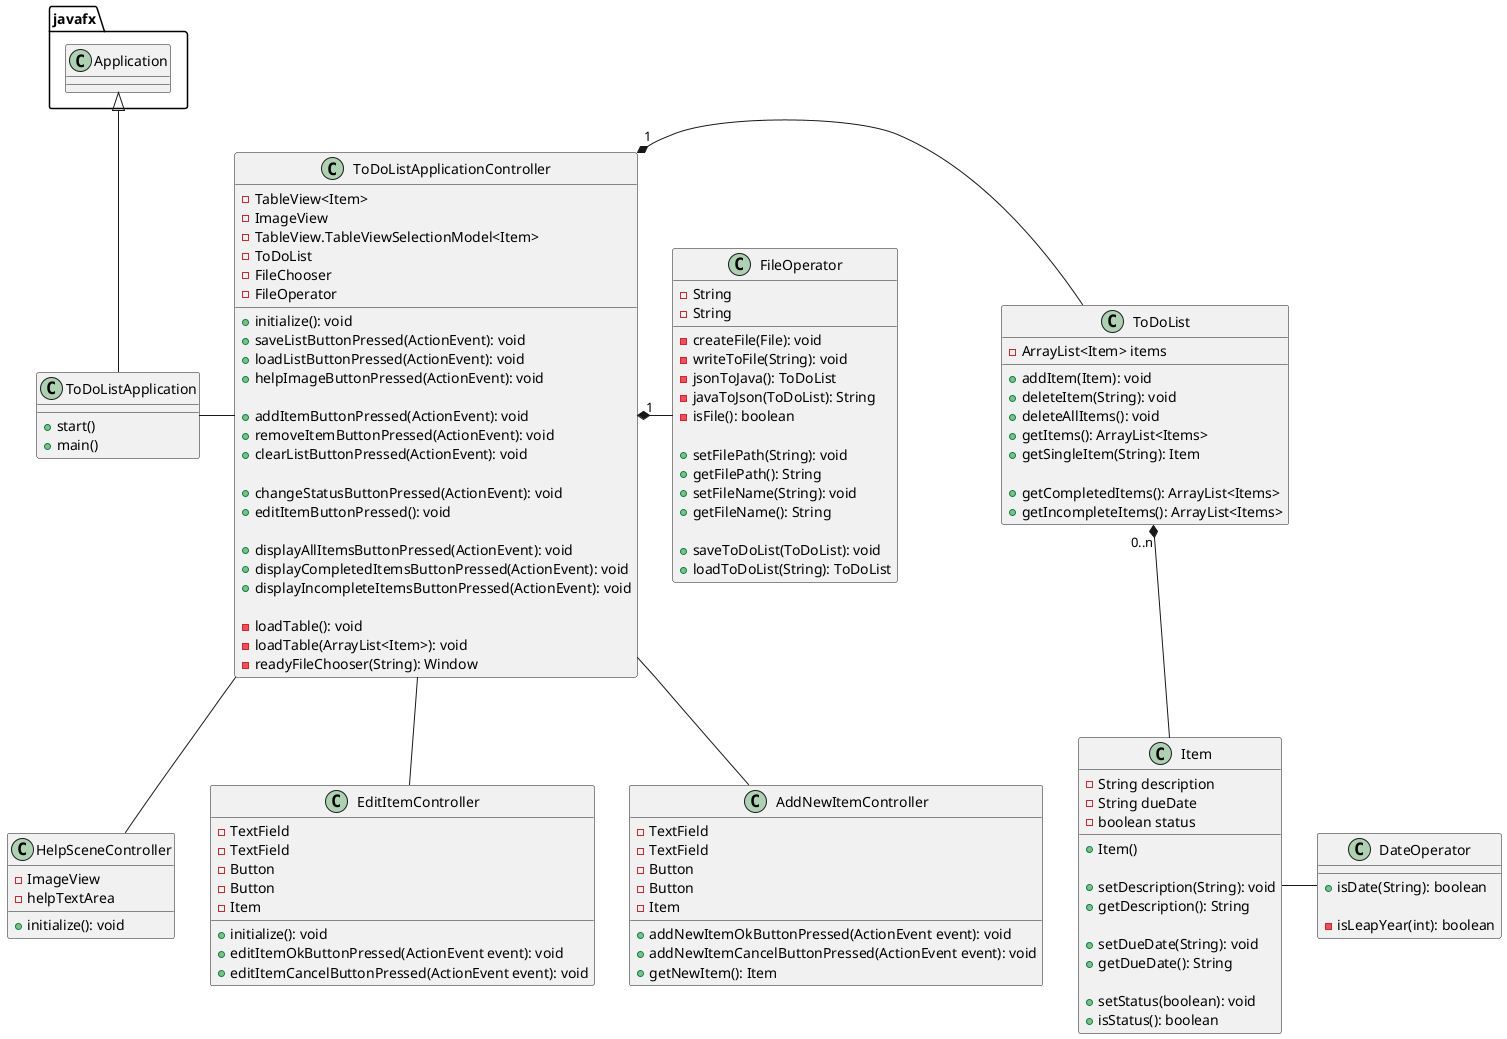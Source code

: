 @startuml
class ToDoListApplication {
    + start()
    + main()
}

class ToDoListApplicationController {
    - TableView<Item>
    - ImageView
    - TableView.TableViewSelectionModel<Item>
    - ToDoList
    - FileChooser
    - FileOperator

    /'Application Operations'/
    + initialize(): void
    + saveListButtonPressed(ActionEvent): void
    + loadListButtonPressed(ActionEvent): void
    + helpImageButtonPressed(ActionEvent): void

    /'List Operations'/
    + addItemButtonPressed(ActionEvent): void
    + removeItemButtonPressed(ActionEvent): void
    + clearListButtonPressed(ActionEvent): void

    /'Item Operations'/
    + changeStatusButtonPressed(ActionEvent): void
    + editItemButtonPressed(): void

    /'Display Operations'/
    + displayAllItemsButtonPressed(ActionEvent): void
    + displayCompletedItemsButtonPressed(ActionEvent): void
    + displayIncompleteItemsButtonPressed(ActionEvent): void

    /'Utilities'/
    - loadTable(): void
    - loadTable(ArrayList<Item>): void
    - readyFileChooser(String): Window
}

class ToDoList {
    - ArrayList<Item> items

    + addItem(Item): void
    + deleteItem(String): void
    + deleteAllItems(): void
    + getItems(): ArrayList<Items>
    + getSingleItem(String): Item

    + getCompletedItems(): ArrayList<Items>
    + getIncompleteItems(): ArrayList<Items>
}

class Item {
    - String description
    - String dueDate
    - boolean status

    + Item()

    + setDescription(String): void
    + getDescription(): String

    + setDueDate(String): void
    + getDueDate(): String

    + setStatus(boolean): void
    + isStatus(): boolean
}

class FileOperator {
    - String
    - String

    - createFile(File): void
    - writeToFile(String): void
    - jsonToJava(): ToDoList
    - javaToJson(ToDoList): String
    - isFile(): boolean

    + setFilePath(String): void
    + getFilePath(): String
    + setFileName(String): void
    + getFileName(): String

    + saveToDoList(ToDoList): void
    + loadToDoList(String): ToDoList
}

class HelpSceneController {
    - ImageView
    - helpTextArea

    +initialize(): void
}

class EditItemController {
    - TextField
    - TextField
    - Button
    - Button
    - Item

    + initialize(): void
    + editItemOkButtonPressed(ActionEvent event): void
    + editItemCancelButtonPressed(ActionEvent event): void
}

class AddNewItemController {
    - TextField
    - TextField
    - Button
    - Button
    - Item

    + addNewItemOkButtonPressed(ActionEvent event): void
    + addNewItemCancelButtonPressed(ActionEvent event): void
    + getNewItem(): Item
}

class DateOperator {
    + isDate(String): boolean

    - isLeapYear(int): boolean
}



javafx.Application <|-- ToDoListApplication

ToDoListApplication - ToDoListApplicationController
ToDoListApplicationController -- AddNewItemController
ToDoListApplicationController -- EditItemController
ToDoListApplicationController -- HelpSceneController
ToDoListApplicationController "1" *- ToDoList
ToDoListApplicationController "1" *- FileOperator

ToDoList "0..n" *-- Item

Item - DateOperator
@enduml